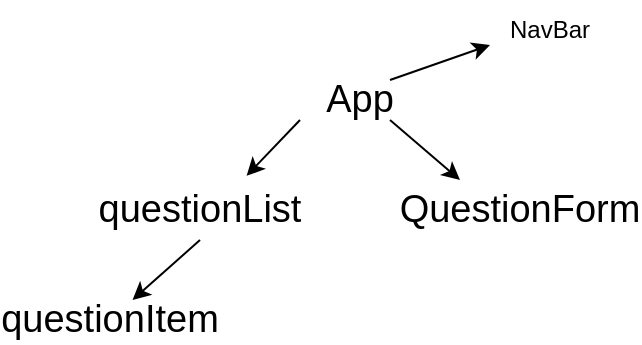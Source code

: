 <mxfile>
    <diagram id="PGt0lQCFvCupn4da9n5T" name="Page-1">
        <mxGraphModel dx="297" dy="524" grid="1" gridSize="10" guides="1" tooltips="1" connect="1" arrows="1" fold="1" page="1" pageScale="1" pageWidth="850" pageHeight="1100" math="0" shadow="0">
            <root>
                <mxCell id="0"/>
                <mxCell id="1" parent="0"/>
                <mxCell id="4" style="edgeStyle=none;html=1;exitX=0;exitY=1;exitDx=0;exitDy=0;entryX=0.694;entryY=-0.07;entryDx=0;entryDy=0;entryPerimeter=0;fontSize=19;" parent="1" source="2" target="3" edge="1">
                    <mxGeometry relative="1" as="geometry"/>
                </mxCell>
                <mxCell id="6" style="edgeStyle=none;html=1;exitX=0.75;exitY=1;exitDx=0;exitDy=0;entryX=0.25;entryY=0;entryDx=0;entryDy=0;fontSize=19;" parent="1" source="2" target="5" edge="1">
                    <mxGeometry relative="1" as="geometry"/>
                </mxCell>
                <mxCell id="10" style="edgeStyle=none;html=1;exitX=0.75;exitY=0;exitDx=0;exitDy=0;entryX=0;entryY=0.75;entryDx=0;entryDy=0;" edge="1" parent="1" source="2" target="9">
                    <mxGeometry relative="1" as="geometry"/>
                </mxCell>
                <mxCell id="2" value="&lt;font style=&quot;font-size: 19px;&quot;&gt;App&lt;/font&gt;" style="text;strokeColor=none;align=center;fillColor=none;html=1;verticalAlign=middle;whiteSpace=wrap;rounded=0;strokeWidth=6;" parent="1" vertex="1">
                    <mxGeometry x="300" y="120" width="60" height="20" as="geometry"/>
                </mxCell>
                <mxCell id="8" style="edgeStyle=none;html=1;exitX=0.5;exitY=1;exitDx=0;exitDy=0;fontSize=19;" parent="1" source="3" target="7" edge="1">
                    <mxGeometry relative="1" as="geometry"/>
                </mxCell>
                <mxCell id="3" value="questionList" style="text;strokeColor=none;align=center;fillColor=none;html=1;verticalAlign=middle;whiteSpace=wrap;rounded=0;strokeWidth=6;fontSize=19;" parent="1" vertex="1">
                    <mxGeometry x="190" y="170" width="120" height="30" as="geometry"/>
                </mxCell>
                <mxCell id="5" value="QuestionForm" style="text;strokeColor=none;align=center;fillColor=none;html=1;verticalAlign=middle;whiteSpace=wrap;rounded=0;strokeWidth=6;fontSize=19;" parent="1" vertex="1">
                    <mxGeometry x="350" y="170" width="120" height="30" as="geometry"/>
                </mxCell>
                <mxCell id="7" value="questionItem" style="text;strokeColor=none;align=center;fillColor=none;html=1;verticalAlign=middle;whiteSpace=wrap;rounded=0;strokeWidth=6;fontSize=19;" parent="1" vertex="1">
                    <mxGeometry x="150" y="230" width="110" height="20" as="geometry"/>
                </mxCell>
                <mxCell id="9" value="NavBar" style="text;strokeColor=none;align=center;fillColor=none;html=1;verticalAlign=middle;whiteSpace=wrap;rounded=0;" vertex="1" parent="1">
                    <mxGeometry x="395" y="80" width="60" height="30" as="geometry"/>
                </mxCell>
            </root>
        </mxGraphModel>
    </diagram>
</mxfile>